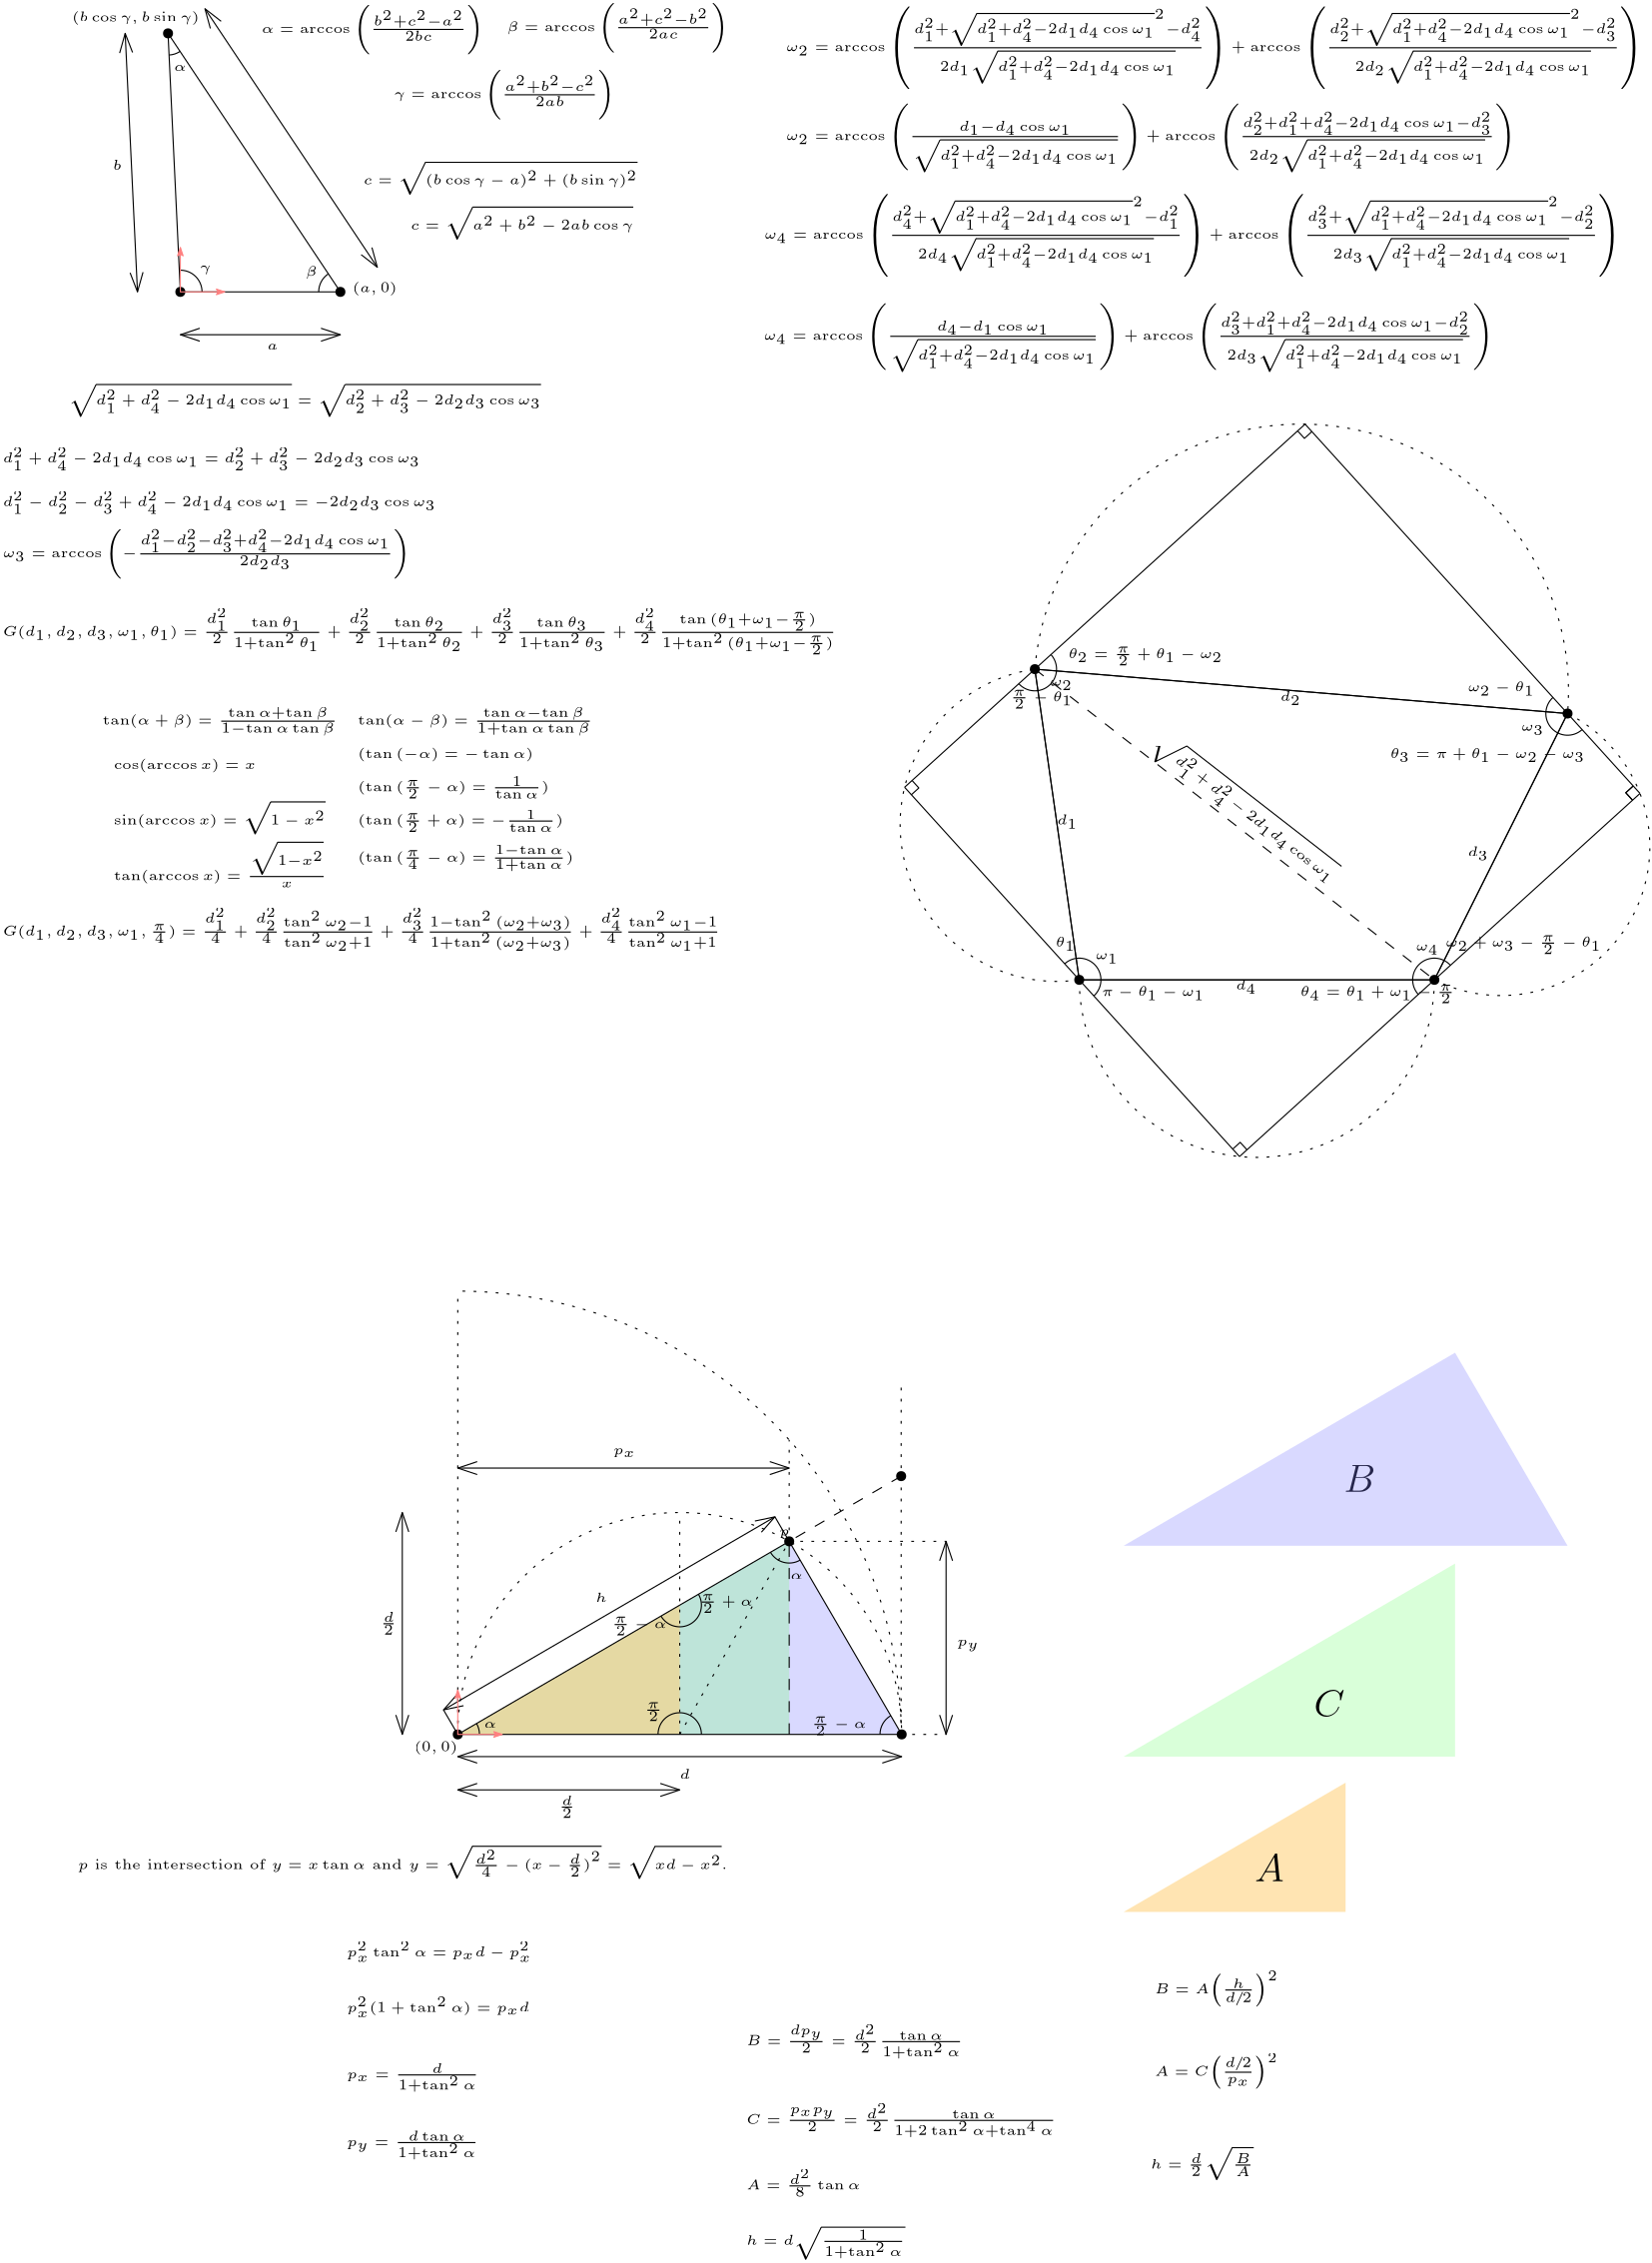 <?xml version="1.0"?>
<!DOCTYPE ipe SYSTEM "ipe.dtd">
<ipe version="70107" creator="Ipe 7.2.1">
<info created="D:20160811161617" modified="D:20160812010311"/>
<preamble>\usepackage{xfrac}</preamble>
<ipestyle name="basic">
<symbol name="arrow/arc(spx)">
<path stroke="sym-stroke" fill="sym-stroke" pen="sym-pen">
0 0 m
-1 0.333 l
-1 -0.333 l
h
</path>
</symbol>
<symbol name="arrow/farc(spx)">
<path stroke="sym-stroke" fill="white" pen="sym-pen">
0 0 m
-1 0.333 l
-1 -0.333 l
h
</path>
</symbol>
<symbol name="arrow/ptarc(spx)">
<path stroke="sym-stroke" fill="sym-stroke" pen="sym-pen">
0 0 m
-1 0.333 l
-0.8 0 l
-1 -0.333 l
h
</path>
</symbol>
<symbol name="arrow/fptarc(spx)">
<path stroke="sym-stroke" fill="white" pen="sym-pen">
0 0 m
-1 0.333 l
-0.8 0 l
-1 -0.333 l
h
</path>
</symbol>
<symbol name="mark/circle(sx)" transformations="translations">
<path fill="sym-stroke">
0.6 0 0 0.6 0 0 e
0.4 0 0 0.4 0 0 e
</path>
</symbol>
<symbol name="mark/disk(sx)" transformations="translations">
<path fill="sym-stroke">
0.6 0 0 0.6 0 0 e
</path>
</symbol>
<symbol name="mark/fdisk(sfx)" transformations="translations">
<group>
<path fill="sym-fill">
0.5 0 0 0.5 0 0 e
</path>
<path fill="sym-stroke" fillrule="eofill">
0.6 0 0 0.6 0 0 e
0.4 0 0 0.4 0 0 e
</path>
</group>
</symbol>
<symbol name="mark/box(sx)" transformations="translations">
<path fill="sym-stroke" fillrule="eofill">
-0.6 -0.6 m
0.6 -0.6 l
0.6 0.6 l
-0.6 0.6 l
h
-0.4 -0.4 m
0.4 -0.4 l
0.4 0.4 l
-0.4 0.4 l
h
</path>
</symbol>
<symbol name="mark/square(sx)" transformations="translations">
<path fill="sym-stroke">
-0.6 -0.6 m
0.6 -0.6 l
0.6 0.6 l
-0.6 0.6 l
h
</path>
</symbol>
<symbol name="mark/fsquare(sfx)" transformations="translations">
<group>
<path fill="sym-fill">
-0.5 -0.5 m
0.5 -0.5 l
0.5 0.5 l
-0.5 0.5 l
h
</path>
<path fill="sym-stroke" fillrule="eofill">
-0.6 -0.6 m
0.6 -0.6 l
0.6 0.6 l
-0.6 0.6 l
h
-0.4 -0.4 m
0.4 -0.4 l
0.4 0.4 l
-0.4 0.4 l
h
</path>
</group>
</symbol>
<symbol name="mark/cross(sx)" transformations="translations">
<group>
<path fill="sym-stroke">
-0.43 -0.57 m
0.57 0.43 l
0.43 0.57 l
-0.57 -0.43 l
h
</path>
<path fill="sym-stroke">
-0.43 0.57 m
0.57 -0.43 l
0.43 -0.57 l
-0.57 0.43 l
h
</path>
</group>
</symbol>
<symbol name="arrow/fnormal(spx)">
<path stroke="sym-stroke" fill="white" pen="sym-pen">
0 0 m
-1 0.333 l
-1 -0.333 l
h
</path>
</symbol>
<symbol name="arrow/pointed(spx)">
<path stroke="sym-stroke" fill="sym-stroke" pen="sym-pen">
0 0 m
-1 0.333 l
-0.8 0 l
-1 -0.333 l
h
</path>
</symbol>
<symbol name="arrow/fpointed(spx)">
<path stroke="sym-stroke" fill="white" pen="sym-pen">
0 0 m
-1 0.333 l
-0.8 0 l
-1 -0.333 l
h
</path>
</symbol>
<symbol name="arrow/linear(spx)">
<path stroke="sym-stroke" pen="sym-pen">
-1 0.333 m
0 0 l
-1 -0.333 l
</path>
</symbol>
<symbol name="arrow/fdouble(spx)">
<path stroke="sym-stroke" fill="white" pen="sym-pen">
0 0 m
-1 0.333 l
-1 -0.333 l
h
-1 0 m
-2 0.333 l
-2 -0.333 l
h
</path>
</symbol>
<symbol name="arrow/double(spx)">
<path stroke="sym-stroke" fill="sym-stroke" pen="sym-pen">
0 0 m
-1 0.333 l
-1 -0.333 l
h
-1 0 m
-2 0.333 l
-2 -0.333 l
h
</path>
</symbol>
<pen name="heavier" value="0.8"/>
<pen name="fat" value="1.2"/>
<pen name="ultrafat" value="2"/>
<symbolsize name="large" value="5"/>
<symbolsize name="small" value="2"/>
<symbolsize name="tiny" value="1.1"/>
<arrowsize name="large" value="10"/>
<arrowsize name="small" value="5"/>
<arrowsize name="tiny" value="3"/>
<color name="red" value="1 0.5 0.5"/>
<color name="green" value="0.5 1 0.5"/>
<color name="blue" value="0.5 0.5 1"/>
<color name="yellow" value="1 1 0.5"/>
<color name="orange" value="1 0.823 0.5"/>
<color name="gold" value="1 0.921 0.5"/>
<color name="dark grey" value="0.2"/>
<color name="light grey" value="0.8"/>
<dashstyle name="dashed" value="[4] 0"/>
<dashstyle name="dotted" value="[1 3] 0"/>
<dashstyle name="dash dotted" value="[4 2 1 2] 0"/>
<dashstyle name="dash dot dotted" value="[4 2 1 2 1 2] 0"/>
<textsize name="large" value="\large"/>
<textsize name="small" value="\small"/>
<textsize name="tiny" value="\tiny"/>
<textsize name="Large" value="\Large"/>
<textsize name="LARGE" value="\LARGE"/>
<textsize name="huge" value="\huge"/>
<textsize name="Huge" value="\Huge"/>
<textsize name="footnote" value="\footnotesize"/>
<textstyle name="center" begin="\begin{center}" end="\end{center}"/>
<textstyle name="itemize" begin="\begin{itemize}" end="\end{itemize}"/>
<textstyle name="item" begin="\begin{itemize}\item{}" end="\end{itemize}"/>
<gridsize name="4 pts" value="4"/>
<gridsize name="8 pts (~3 mm)" value="8"/>
<gridsize name="16 pts (~6 mm)" value="16"/>
<gridsize name="32 pts (~12 mm)" value="32"/>
<gridsize name="10 pts (~3.5 mm)" value="10"/>
<gridsize name="20 pts (~7 mm)" value="20"/>
<gridsize name="14 pts (~5 mm)" value="14"/>
<gridsize name="28 pts (~10 mm)" value="28"/>
<gridsize name="56 pts (~20 mm)" value="56"/>
<anglesize name="90 deg" value="90"/>
<anglesize name="60 deg" value="60"/>
<anglesize name="45 deg" value="45"/>
<anglesize name="30 deg" value="30"/>
<anglesize name="22.5 deg" value="22.5"/>
<tiling name="falling" angle="-60" step="4" width="1"/>
<tiling name="rising" angle="30" step="4" width="1"/>
</ipestyle>
<ipestyle name="transparency">
<opacity name="75%" value="0.75"/>
<opacity name="50%" value="0.5"/>
<opacity name="25%" value="0.25"/>
<opacity name="10%" value="0.1"/>
<opacity name="20%" value="0.2"/>
<opacity name="30%" value="0.3"/>
<opacity name="40%" value="0.4"/>
<opacity name="60%" value="0.6"/>
<opacity name="70%" value="0.7"/>
<opacity name="80%" value="0.8"/>
<opacity name="90%" value="0.9"/>
</ipestyle>
<page>
<layer name="sandbox"/>
<layer name="alpha"/>
<layer name="trA"/>
<layer name="trB"/>
<layer name="trC"/>
<layer name="axis"/>
<layer name="h"/>
<layer name="quadri"/>
<view layers="alpha trA trB trC axis h quadri" active="quadri"/>
<path layer="trB" matrix="1 0 0 1 -28 -152" fill="blue" opacity="30%">
192 368 m
311.458 437.592 l
352 368 l
h
</path>
<path layer="trC" matrix="1 0 0 1 -28 -152" fill="green" opacity="30%">
192 368 m
311.458 437.591 l
311.458 368 l
h
</path>
<path layer="trA" matrix="1 0 0 1 -28 -152" fill="orange" opacity="60%">
192 368 m
272 414.605 l
272 368 l
h
</path>
<path layer="quadri" matrix="1 0 0 1 164 -88" stroke="black">
163.488 642.734 m
166.179 645.174 l
163.739 647.865 l
</path>
<use matrix="1 0 0 1 212 -184" name="mark/disk(sx)" pos="160 784" size="normal" stroke="black"/>
<use matrix="1 0 0 1 212 -184" name="mark/disk(sx)" pos="352 768" size="normal" stroke="black"/>
<use matrix="1 0 0 1 212 -184" name="mark/disk(sx)" pos="304 672" size="normal" stroke="black"/>
<use matrix="1 0 0 1 212 -184" name="mark/disk(sx)" pos="176 672" size="normal" stroke="black"/>
<path matrix="1 0 0 1 212 -184" stroke="black">
160 784 m
352 768 l
304 672 l
176 672 l
160 784 l
</path>
<path matrix="1 0 0 1 212 -184" stroke="black" dash="dotted">
176 672 m
56.5685 0 0 -56.5685 168 728 160 784 a
</path>
<path matrix="1 0 0 1 212 -184" stroke="black" dash="dotted">
160 784 m
96.3328 0 0 -96.3328 256 776 352 768 a
</path>
<path matrix="1 0 0 1 212 -184" stroke="black" dash="dotted">
352 768 m
53.6656 0 0 -53.6656 328 720 304 672 a
</path>
<path matrix="1 0 0 1 212 -184" stroke="black" dash="dotted">
304 672 m
64 0 0 -64 240 672 176 672 a
</path>
<use layer="alpha" matrix="1 0 0 1 -28 -232" name="mark/disk(sx)" pos="192 448" size="normal" stroke="black"/>
<use matrix="1 0 0 1 -28 -232" name="mark/disk(sx)" pos="352 448" size="normal" stroke="black"/>
<path matrix="1 0 0 1 -28 -232" stroke="black" dash="dotted">
192 448 m
80 0 0 -80 272 448 352 448 a
</path>
<use matrix="1 0 0 1 -77.136 -199.797" name="mark/disk(sx)" pos="360.594 485.389" size="normal" stroke="black"/>
<path layer="quadri" matrix="1.91746 0 0 1.91745 16.246 -680.149" stroke="black">
161.048 645.425 m
224 576 l
</path>
<path matrix="0 2.07932 -2.07932 0 1667.09 222.556" stroke="black">
161.048 645.425 m
224 576 l
</path>
<path matrix="0 2.07928 -2.07933 0 1787.81 89.441" stroke="black">
161.048 645.425 m
224 576 l
</path>
<path matrix="1.91746 0 0 1.91745 160.602 -549.251" stroke="black">
161.048 645.425 m
224 576 l
</path>
<path layer="alpha" matrix="1 0 0 1 -28 -152" stroke="black">
192 368 m
352 368 l
</path>
<path matrix="1 0 0 1 -28 -152" stroke="black">
352 368 m
311.458 437.592 l
</path>
<path matrix="1 0 0 1 -28 -152" stroke="black">
311.458 437.592 m
192 368 l
</path>
<path matrix="0 0.43495 -1 0 651.458 132.49" stroke="black" dash="dashed">
192 368 m
352 368 l
</path>
<path matrix="0 0.5 -1 0 612 120" stroke="black" dash="dotted">
192 368 m
352 368 l
</path>
<path matrix="1 0 0 1 -28 -152" stroke="black">
198.758 371.937 m
7.82058 0 0 -7.82058 192 368 199.821 368 a
</path>
<path matrix="1 0 0 1 -28 -152" stroke="black">
344.179 368 m
7.82058 0 0 -7.82058 352 368 348.063 374.758 a
</path>
<path matrix="1 0 0 1 -28 -152" stroke="black">
315.395 430.834 m
7.82058 0 0 -7.82058 311.458 437.592 304.701 433.655 a
</path>
<text matrix="1 0 0 1 -26.3602 -149.644" transformations="translations" pos="199.821 368" stroke="black" type="label" width="4.55" height="2.145" depth="0" valign="baseline" size="tiny">$\alpha$</text>
<text matrix="1 0 0 1 91.527 -149.644" transformations="translations" pos="199.821 368" stroke="black" type="label" width="19.915" height="4.074" depth="2.65" valign="baseline" size="tiny">$\frac{\pi}{2} - \alpha$</text>
<path matrix="1 0 0 1 -28 -152" stroke="black" arrow="linear/normal" rarrow="linear/normal">
192 360 m
352 360 l
</path>
<text matrix="1 0 0 1 -28 -156" transformations="translations" pos="272 356" stroke="black" type="label" width="3.685" height="3.459" depth="0" valign="baseline" size="tiny">$d$</text>
<path matrix="0.5 0 0 1 68 -164" stroke="black" arrow="linear/normal" rarrow="linear/normal">
192 360 m
352 360 l
</path>
<text matrix="1 0 0 1 -71.685 -167.459" transformations="translations" pos="272 356" stroke="black" type="label" width="6.076" height="5.389" depth="2.65" valign="baseline" size="tiny">$\frac d2$</text>
<path matrix="1 0 0 1 -28 -152" stroke="black" dash="dotted">
272 368 m
311.458 437.592 l
</path>
<path matrix="1 0 0 1 -28 -152" stroke="black">
264.179 368 m
7.82058 0 0 -7.82058 272 368 279.821 368 a
</path>
<text matrix="1 0 0 1 -73.0886 -202.753" transformations="translations" pos="304.235 426.243" stroke="black" type="label" width="6.71" height="4.074" depth="2.65" valign="baseline" size="tiny">$\frac{\pi}{2}$</text>
<path matrix="1 0 0 1 -28 -152" stroke="black">
265.242 410.668 m
7.82058 0 0 7.82058 272 414.605 278.758 418.542 a
</path>
<text matrix="1 0 0 1 19.527 -113.644" transformations="translations" pos="199.821 368" stroke="black" type="label" width="19.915" height="4.074" depth="2.65" valign="baseline" size="tiny">$\frac{\pi}{2} - \alpha$</text>
<path matrix="0 0.5 -1 0 504 120" stroke="black" arrow="linear/normal" rarrow="linear/normal">
192 360 m
352 360 l
</path>
<text matrix="1 0 0 1 -136 -101.35" transformations="translations" pos="272 356" stroke="black" type="label" width="6.076" height="5.389" depth="2.65" valign="baseline" size="tiny">$\frac d2$</text>
<path matrix="0 0.43495 -1 0 708 132.49" stroke="black" arrow="linear/normal" rarrow="linear/normal">
192 368 m
352 368 l
</path>
<text matrix="1 0 0 1 -28 -152" transformations="translations" pos="372 400" stroke="black" type="label" width="8.001" height="2.15" depth="1.96" valign="baseline" size="tiny">$p_y$</text>
<path matrix="0.35339 0 0 1 215.607 -82.4076" stroke="black" dash="dotted">
192 368 m
352 368 l
</path>
<path matrix="0.101201 0 0 -0.00092447 304.377 216.341" stroke="black" dash="dotted">
192 368 m
352 368 l
</path>
<path matrix="0.746614 0 0 1 20.65 -48" stroke="black" arrow="linear/normal" rarrow="linear/normal">
192 360 m
352 360 l
</path>
<path matrix="0 0.228517 -1 0 651.458 241.716" stroke="black" dash="dotted">
192 368 m
352 368 l
</path>
<path matrix="0 0.998802 -1 0 532 24.2294" stroke="black" dash="dotted">
192 368 m
352 368 l
</path>
<text matrix="1 0 0 1 -152 -83.01" transformations="translations" pos="372 400" stroke="black" type="label" width="8.126" height="2.151" depth="0.99" valign="baseline" size="tiny">$p_x$</text>
<text matrix="1 0 0 1 50.9365 -105.532" transformations="translations" pos="199.821 368" stroke="black" type="label" width="19.639" height="4.074" depth="2.65" valign="baseline" size="tiny">$\frac{\pi}{2} + \alpha$</text>
<text matrix="1 0 0 1 84.044 -96.0985" transformations="translations" pos="199.821 368" stroke="black" type="label" width="4.55" height="2.145" depth="0" valign="baseline" size="tiny">$\alpha$</text>
<path matrix="0 0.799999 -1 0 691.808 62.4" stroke="black" dash="dotted">
192 368 m
352 368 l
</path>
<path matrix="0.337772 0 0 0.337772 218.606 161.291" stroke="black" dash="dashed">
311.458 437.592 m
192 368 l
</path>
<use matrix="1 0 0 1 -28 -152" name="mark/disk(sx)" pos="351.808 461.097" size="normal" stroke="black"/>
<text matrix="1 0 0 1 -31.685 -149.847" transformations="translations" pos="311.458 437.592" stroke="black" type="label" width="3.685" height="2.153" depth="0.96" valign="baseline" size="tiny">$p$</text>
<text matrix="1 0 0 1 -344.937 -280.53" transformations="translations" pos="372 448" stroke="black" type="label" width="234.07" height="8.799" depth="3.61" valign="baseline" size="tiny">$p$ is the intersection of $y = x \tan{\alpha}$ and $y = \sqrt{\frac{d^2}{4} - {(x-\frac{d}{2})}^2} = \sqrt{xd -x^2}$.</text>
<text matrix="1 0 0 1 -28 -152" transformations="translations" pos="152 288" stroke="black" type="label" width="66.621" height="5.223" depth="1.99" valign="baseline" size="tiny">$p_x^2 \tan^2 \alpha = p_x d - p_x^2$</text>
<text matrix="1 0 0 1 -28 -152" transformations="translations" pos="152 268" stroke="black" type="label" width="65.782" height="5.223" depth="1.99" valign="baseline" size="tiny">$p_x^2 (1 + \tan^2 \alpha) = p_x d$</text>
<text matrix="1 0 0 1 -28 -152" transformations="translations" pos="152 244" stroke="black" type="label" width="47.706" height="5.389" depth="4.86" valign="baseline" size="tiny">$p_x = \frac{d}{1+\tan^2 \alpha}$</text>
<text matrix="1 0 0 1 -32 -148.39" transformations="translations" pos="156 216" stroke="black" type="label" width="47.58" height="5.389" depth="4.86" valign="baseline" size="tiny">$p_y = \frac{d \tan \alpha}{1+\tan^2 \alpha}$</text>
<text layer="trB" matrix="1 0 0 1 -28 -152" transformations="translations" pos="296 256" stroke="black" type="label" width="78.212" height="7.267" depth="4.86" valign="baseline" size="tiny">$B = \frac{d p_y}{2} = \frac{d^2}{2} \frac{\tan \alpha}{1+\tan^2 \alpha}$</text>
<text layer="trC" matrix="1 0 0 1 -28 -180.39" transformations="translations" pos="296 256" stroke="black" type="label" width="111.773" height="7.15" depth="4.86" valign="baseline" size="tiny">$C = \frac{p_x p_y}{2} = \frac{d^2}{2} \frac{\tan \alpha}{1+2\tan^2 \alpha+\tan^4 \alpha}$</text>
<path layer="quadri" matrix="1 0 0 1 164 -88" stroke="black">
218.747 581.794 m
7.82058 0 0 -7.82058 224 576 229.253 570.207 a
</path>
<path matrix="-1 0 0 -1 787.998 1160" stroke="black">
218.747 581.794 m
7.82058 0 0 -7.82058 224 576 229.253 570.207 a
</path>
<path matrix="0 1 -1 0 1092 264" stroke="black">
218.747 581.794 m
7.82058 0 0 -7.82058 224 576 229.253 570.207 a
</path>
<path matrix="1 0 0 1 212 -184" stroke="black">
160 784 m
352 768 l
304 672 l
176 672 l
160 784 l
</path>
<path matrix="0 -1 1 0 -204 824" stroke="black">
218.747 581.794 m
7.82058 0 0 -7.82058 224 576 229.253 570.207 a
</path>
<text matrix="1 0 0 1 179.629 132" transformations="translations" pos="199.821 368" stroke="black" type="label" width="7.261" height="3.464" depth="1.49" valign="baseline" size="tiny">$\theta_1$</text>
<text matrix="1 0 0 1 164 -88" transformations="translations" pos="216 632" stroke="black" type="label" width="7.573" height="3.464" depth="1.49" valign="baseline" size="tiny">$d_1$</text>
<text matrix="1 0 0 1 244.427 -43.464" transformations="translations" pos="216 632" stroke="black" type="label" width="7.573" height="3.464" depth="1.49" valign="baseline" size="tiny">$d_2$</text>
<text matrix="1 0 0 1 312 -99.464" transformations="translations" pos="216 632" stroke="black" type="label" width="7.573" height="3.464" depth="1.49" valign="baseline" size="tiny">$d_3$</text>
<text matrix="1 0 0 1 228.427 -147.464" transformations="translations" pos="216 632" stroke="black" type="label" width="7.573" height="3.464" depth="1.49" valign="baseline" size="tiny">$d_4$</text>
<path matrix="0 -1 1 0 -176.02 849.367" stroke="black">
163.488 642.734 m
166.179 645.174 l
163.739 647.865 l
</path>
<path matrix="0 1 -1 0 1091.18 263.257" stroke="black">
163.488 642.734 m
166.179 645.174 l
163.739 647.865 l
</path>
<path matrix="-1 0 0 -1 751.161 1200.63" stroke="black">
163.488 642.734 m
166.179 645.174 l
163.739 647.865 l
</path>
<path matrix="-1 0 0 -1 751.161 1200.63" stroke="black">
163.488 642.734 m
166.179 645.174 l
163.739 647.865 l
</path>
<text matrix="1 0 0 1 163.233 220.424" transformations="translations" pos="199.821 368" stroke="black" type="label" width="22.627" height="4.074" depth="2.65" valign="baseline" size="tiny">$\frac{\pi}{2} - \theta_1$</text>
<text matrix="1 0 0 1 164 -85.851" transformations="translations" pos="229.789 581.259" stroke="black" type="label" width="8.303" height="2.149" depth="1.49" valign="baseline" size="tiny">$\omega_1$</text>
<text matrix="1 0 0 1 166.857 -88" transformations="translations" pos="229.253 570.207" stroke="black" type="label" width="37.195" height="3.464" depth="1.49" valign="baseline" size="tiny">$\pi - \theta_1 - \omega_1$</text>
<text matrix="1 0 0 1 238.398 -88.0003" transformations="translations" pos="229.253 570.207" stroke="black" type="label" width="55.765" height="4.074" depth="2.65" valign="baseline" size="tiny">$\theta_4 = \theta_1 + \omega_1 - \frac{\pi}{2}$</text>
<path matrix="1 0 0 1 164 -88" stroke="black" dash="dashed">
208 688 m
352.001 576 l
</path>
<text layer="trB" matrix="1 0 0 1 243.419 -76.5267" transformations="translations" pos="240 380" stroke="black" type="label" width="11.395" height="9.803" depth="0" valign="baseline" size="Large">$B$</text>
<path matrix="1 0 0 1 212 -84" fill="blue" opacity="30%">
192 368 m
311.458 437.592 l
352 368 l
h
</path>
<path layer="trC" matrix="1 0 0 1 212 -160" fill="green" opacity="30%">
192 368 m
311.458 437.591 l
311.458 368 l
h
</path>
<path layer="trA" matrix="1 0 0 1 212 -216" fill="orange" opacity="60%">
192 368 m
272 414.605 l
272 368 l
h
</path>
<text matrix="1 0 0 1 211.233 -216.891" transformations="translations" pos="240 380" stroke="black" type="label" width="10.53" height="9.803" depth="0" valign="baseline" size="Large">$A$</text>
<text layer="trC" matrix="1 0 0 1 232.554 -157.643" transformations="translations" pos="240 380" stroke="black" type="label" width="11.08" height="9.803" depth="0" valign="baseline" size="Large">$C$</text>
<text layer="trA" matrix="1 0 0 1 175.146 -287.029" transformations="translations" pos="240 380" stroke="black" type="label" width="44.587" height="7.972" depth="4.73" valign="baseline" size="tiny">$A = C {\left(\frac{\sfrac{d}{2}}{p_x}\right)}^2$</text>
<text layer="alpha" matrix="1 0 0 1 -34.4277 -154.269" transformations="translations" pos="182.677 364.254" stroke="black" type="label" width="15.682" height="3.741" depth="1.24" valign="baseline" size="tiny">$(0,0)$</text>
<path layer="h" matrix="1 0 0 1 -33.1485 -143.162" stroke="black" arrow="linear/normal" rarrow="linear/normal">
311.458 437.592 m
192 368 l
</path>
<text matrix="1 0 0 1 -38.0534 -151.102" transformations="translations" pos="251.729 414.796" stroke="black" type="label" width="4.122" height="3.459" depth="0" valign="baseline" size="tiny">$h$</text>
<path matrix="1 0 0 1 -28 -152" stroke="black">
192 368 m
186.852 376.838 l
</path>
<path matrix="1 0 0 1 91.458 -82.4084" stroke="black">
192 368 m
186.852 376.838 l
</path>
<text matrix="1 0 0 1 -1.8692 -148.658" transformations="translations" pos="415.621 208.162" stroke="black" type="label" width="37.144" height="8.114" depth="4.24" valign="baseline" size="tiny">$h = \frac{d}{2}\sqrt{\frac{B}{A}}$</text>
<text layer="trA" matrix="1 0 0 1 239.13 -361.385" transformations="translations" pos="176 484" stroke="black" type="label" width="44.685" height="7.972" depth="4.73" valign="baseline" size="tiny">$B = A {\left(\frac{h}{\sfrac{d}{2}}\right)}^2$</text>
<path layer="axis" matrix="1 0 0 1 -28 -152" stroke="red" arrow="pointed/tiny" rarrow="pointed/tiny">
192 384 m
192 368 l
208 367.999 l
</path>
<use layer="alpha" matrix="-0.554693 0.832055 -0.832055 -0.554693 765.144 1126.5" name="mark/disk(sx)" pos="32 752" size="normal" stroke="black"/>
<use matrix="-0.554693 0.832055 -0.832055 -0.554693 765.144 1126.5" name="mark/disk(sx)" pos="64 800" size="normal" stroke="black"/>
<use matrix="-0.554693 0.832055 -0.832055 -0.554693 765.144 1126.5" name="mark/disk(sx)" pos="144 752" size="normal" stroke="black"/>
<path matrix="-0.554693 0.832055 -0.832055 -0.554693 765.144 1126.5" stroke="black">
59.6619 793.493 m
7.82058 0 0 7.82058 64 800 70.7061 795.976 a
</path>
<text matrix="-0.554693 0.832055 -0.832055 -0.554693 765.812 1129.25" transformations="translations" pos="64.3268 792.186" stroke="black" type="label" width="4.066" height="2.153" depth="0.96" valign="baseline" size="tiny">$\gamma$</text>
<text matrix="-0.554693 0.832055 -0.832055 -0.554693 765.823 1111.92" transformations="translations" pos="41.7884 777.989" stroke="black" type="label" width="3.858" height="2.145" depth="0" valign="baseline" size="tiny">$a$</text>
<text matrix="-0.554693 0.832055 -0.832055 -0.554693 750.055 1120.88" transformations="translations" pos="110.381 780.121" stroke="black" type="label" width="3.155" height="3.459" depth="0" valign="baseline" size="tiny">$b$</text>
<path matrix="-0.554693 0.832055 -0.832055 -0.554693 778.457 1135.38" stroke="black" arrow="linear/normal" rarrow="linear/normal">
32 752 m
144 752 l
</path>
<text matrix="-0.554693 0.832055 -0.832055 -0.554693 782.316 1108.68" transformations="translations" pos="84 728" stroke="black" type="label" width="98.828" height="8.544" depth="3.81" valign="baseline" size="tiny">$c = \sqrt{{(b \cos \gamma - a)}^2+{(b \sin \gamma)}^2}$</text>
<path matrix="-0.554693 0.832055 -0.832055 -0.554693 765.144 1126.5" stroke="black">
32 752 m
64 800 l
144 752 l
32 752 l
</path>
<path matrix="0.554693 -0.832055 0.832055 0.554693 -579.456 330.051" stroke="black" arrow="linear/normal" rarrow="linear/normal">
32 752 m
64 800 l
</path>
<path matrix="-0.554693 0.832055 -0.832055 -0.554693 749.698 1126.5" stroke="black" arrow="linear/normal" rarrow="linear/normal">
64 800 m
144 752 l
</path>
<text transformations="translations" pos="125.983 735.871" stroke="black" type="label" width="16.15" height="3.741" depth="1.24" valign="baseline" size="tiny">$(a,0)$</text>
<path matrix="1 0 0 1 -128 368" stroke="red" arrow="pointed/tiny" rarrow="pointed/tiny">
192 384 m
192 368 l
208 367.999 l
</path>
<text matrix="1 0 0 1 -24.6715 1.01773" transformations="translations" pos="49.5891 832.465" stroke="black" type="label" width="45.876" height="3.741" depth="1.24" valign="baseline" size="tiny">$(b \cos \gamma, b \sin \gamma)$</text>
<text matrix="1 0 0 1 38.7701 -47.7172" transformations="translations" pos="108.196 806.199" stroke="black" type="label" width="80.297" height="8.684" depth="3.67" valign="baseline" size="tiny">$c = \sqrt{a^2 + b^2 - 2ab \cos \gamma}$</text>
<text layer="quadri" matrix="0.789354 -0.613938 0.613938 0.789354 -165.837 2.81484" pos="108.196 806.199" stroke="black" type="label" width="80.595" height="7.744" depth="4.61" valign="baseline" size="tiny">$\sqrt{d_1^2 + d_4^2 - 2 d_1 d_4 \cos \omega_1}$</text>
<text layer="alpha" matrix="1 0 0 1 -41.5536 69.8531" transformations="translations" pos="65.1762 625.601" stroke="black" type="label" width="170.383" height="7.744" depth="4.61" valign="baseline" size="tiny">$\sqrt{d_1^2 + d_4^2 - 2 d_1 d_4 \cos \omega_1} = \sqrt{d_2^2+d_3^2-2d_2d_3\cos \omega_3}$</text>
<text matrix="1 0 0 1 -65.1762 48.8846" transformations="translations" pos="65.1762 625.601" stroke="black" type="label" width="150.458" height="5.224" depth="2.79" valign="baseline" size="tiny">$d_1^2 + d_4^2 - 2 d_1 d_4 \cos \omega_1 = d_2^2+d_3^2-2d_2d_3\cos \omega_3$</text>
<text layer="quadri" matrix="1 0 0 1 317.528 -3.48428" transformations="translations" pos="229.789 581.259" stroke="black" type="label" width="8.303" height="2.149" depth="1.49" valign="baseline" size="tiny">$\omega_3$</text>
<text layer="alpha" matrix="1 0 0 1 -65.1762 33.1886" transformations="translations" pos="65.1762 625.601" stroke="black" type="label" width="156.131" height="5.224" depth="2.79" valign="baseline" size="tiny">$d_1^2 - d_2^2 - d_3^2 + d_4^2 - 2 d_1 d_4 \cos \omega_1 = -2d_2d_3\cos \omega_3$</text>
<text matrix="1 0 0 1 -65.1762 14.709" transformations="translations" pos="65.1762 625.601" stroke="black" type="label" width="146.759" height="10.203" depth="7.73" valign="baseline" size="tiny">$\omega_3 = \arccos{\left(-\frac{d_1^2 - d_2^2 - d_3^2 + d_4^2 - 2 d_1 d_4 \cos \omega_1}{2d_2d_3}\right)}$</text>
<text matrix="1 0 0 1 32.8271 -0.388414" transformations="translations" pos="108.196 806.199" stroke="black" type="label" width="79.502" height="10.203" depth="7.73" valign="baseline" size="tiny">$ \gamma = \arccos{\left(\frac{a^2 +  b^2 - c^2}{2ab}\right)}$</text>
<text layer="quadri" matrix="1 0 0 1 147.589 12.729" transformations="translations" pos="229.789 581.259" stroke="black" type="label" width="8.303" height="2.149" depth="1.49" valign="baseline" size="tiny">$\omega_2$</text>
<text matrix="1 0 0 1 279.483 -82.666" transformations="translations" pos="229.789 581.259" stroke="black" type="label" width="8.303" height="2.149" depth="1.49" valign="baseline" size="tiny">$\omega_4$</text>
<text layer="alpha" matrix="1 0 0 1 0 16.8645" transformations="translations" pos="282.326 805.896" stroke="black" type="label" width="308.504" height="16.178" depth="13.71" valign="baseline" size="tiny">$\omega_2 = \arccos{\left(\frac{d_1^2 +  {\sqrt{d_1^2 + d_4^2 - 2 d_1 d_4 \cos \omega_1}}^2 - d_4^2}{2d_1 \sqrt{d_1^2 + d_4^2 - 2 d_1 d_4 \cos \omega_1}}\right)} + \arccos{\left(\frac{d_2^2 +  {\sqrt{d_1^2 + d_4^2 - 2 d_1 d_4 \cos \omega_1}}^2 - d_3^2}{2d_2{\sqrt{d_1^2 + d_4^2 - 2 d_1 d_4 \cos \omega_1}}}\right)}$</text>
<path layer="sandbox" matrix="1 0 0 1 -4.4368 93.1897" stroke="black">
7.82058 0 0 7.82058 64 736 e
</path>
<path layer="alpha" stroke="black">
113.868 736 m
7.82058 0 0 -7.82058 121.689 736 117.351 742.507 a
</path>
<path stroke="black">
59.9351 821.378 m
7.82058 0 0 7.82058 59.5632 829.19 63.9012 822.683 a
</path>
<text matrix="1 0 0 1 -1.42269 0.355672" transformations="translations" pos="63.0692 815.334" stroke="black" type="label" width="4.55" height="2.145" depth="0" valign="baseline" size="tiny">$\alpha$</text>
<text matrix="1 0 0 1 1.06702 2.66754" transformations="translations" pos="108.062 739.043" stroke="black" type="label" width="4.194" height="3.468" depth="0.96" valign="baseline" size="tiny">$\beta$</text>
<text matrix="1 0 0 1 -14.9759 23.1711" transformations="translations" pos="108.196 806.199" stroke="black" type="label" width="79.985" height="10.203" depth="7.73" valign="baseline" size="tiny">$ \alpha = \arccos{\left(\frac{b^2 +  c^2 - a^2}{2bc}\right)}$</text>
<text matrix="1 0 0 1 73.6018 23.8121" transformations="translations" pos="108.196 806.199" stroke="black" type="label" width="79.63" height="10.203" depth="7.73" valign="baseline" size="tiny">$\beta = \arccos{\left(\frac{a^2 +  c^2 - b^2}{2ac}\right)}$</text>
<text matrix="1 0 0 1 -0.00044456 -15.1434" transformations="translations" pos="282.326 805.896" stroke="black" type="label" width="262.889" height="13.187" depth="11.72" valign="baseline" size="tiny">$\omega_2 = \arccos{\left(\frac{d_1 - d_4 \cos \omega_1 }{\sqrt{d_1^2 + d_4^2 - 2 d_1 d_4 \cos \omega_1}}\right)} + \arccos{\left(\frac{d_2^2 +  d_1^2 + d_4^2 - 2 d_1 d_4 \cos \omega_1 - d_3^2}{2d_2{\sqrt{d_1^2 + d_4^2 - 2 d_1 d_4 \cos \omega_1}}}\right)}$</text>
<text matrix="1 0 0 1 -7.86104 -50.7501" transformations="translations" pos="282.326 805.896" stroke="black" type="label" width="308.504" height="16.178" depth="13.71" valign="baseline" size="tiny">$\omega_4 = \arccos{\left(\frac{d_4^2 +  {\sqrt{d_1^2 + d_4^2 - 2 d_1 d_4 \cos \omega_1}}^2 - d_1^2}{2d_4 \sqrt{d_1^2 + d_4^2 - 2 d_1 d_4 \cos \omega_1}}\right)} + \arccos{\left(\frac{d_3^2 +  {\sqrt{d_1^2 + d_4^2 - 2 d_1 d_4 \cos \omega_1}}^2 - d_2^2}{2d_3{\sqrt{d_1^2 + d_4^2 - 2 d_1 d_4 \cos \omega_1}}}\right)}$</text>
<text layer="quadri" matrix="1 0 0 1 -8.00044 -87.1434" transformations="translations" pos="282.326 805.896" stroke="black" type="label" width="262.889" height="13.187" depth="11.72" valign="baseline" size="tiny">$\omega_4 = \arccos{\left(\frac{d_4 - d_1 \cos \omega_1 }{\sqrt{d_1^2 + d_4^2 - 2 d_1 d_4 \cos \omega_1}}\right)} + \arccos{\left(\frac{d_3^2 +  d_1^2 + d_4^2 - 2 d_1 d_4 \cos \omega_1 - d_2^2}{2d_3{\sqrt{d_1^2 + d_4^2 - 2 d_1 d_4 \cos \omega_1}}}\right)}$</text>
<text matrix="1 0 0 1 -296 356" transformations="translations" pos="296 256" stroke="black" type="label" width="300.503" height="9.856" depth="6.68" valign="baseline" size="tiny">$G(d_1,d_2,d_3,\omega_1,\theta_1) =
\frac{d_1^2}{2}  \frac{\tan \theta_1}{1+\tan^2 \theta_1} +
\frac{d_2^2}{2}  \frac{\tan \theta_2}{1+\tan^2 \theta_2} +
\frac{d_3^2}{2}  \frac{\tan \theta_3}{1+\tan^2 \theta_3} +
\frac{d_4^2}{2}  \frac{\tan {(\theta_1 + \omega_1 - \frac{\pi}{2})}}{1+\tan^2 {(\theta_1 + \omega_1 - \frac{\pi}{2})}}$</text>
<text matrix="1 0 0 1 0 8" transformations="translations" pos="40 516" stroke="black" type="label" width="76.853" height="14.196" depth="2.65" valign="baseline" size="tiny">$\tan(\arccos x) = \frac{\sqrt{1-x^2}}{x}$</text>
<text matrix="1 0 0 1 0 28" transformations="translations" pos="40 516" stroke="black" type="label" width="76.372" height="8.744" depth="3.61" valign="baseline" size="tiny">$\sin(\arccos x) =\sqrt{1-x^2}$</text>
<text matrix="1 0 0 1 0 48" transformations="translations" pos="40 516" stroke="black" type="label" width="51.167" height="3.741" depth="1.24" valign="baseline" size="tiny">$\cos(\arccos x) = x$</text>
<text transformations="translations" pos="36 580" stroke="black" type="label" width="84.775" height="6.271" depth="3.78" valign="baseline" size="tiny">$\tan(\alpha + \beta) = \frac{\tan \alpha + \tan \beta}{1 - \tan \alpha \tan \beta}$</text>
<text matrix="1 0 0 1 -64 -4" transformations="translations" pos="564 572" stroke="black" type="label" width="70.333" height="3.464" depth="1.49" valign="baseline" size="tiny">$\theta_3 = \pi + \theta_1 - \omega_2 - \omega_3$</text>
<text matrix="1 0 0 1 92 0" transformations="translations" pos="36 580" stroke="black" type="label" width="84.775" height="6.271" depth="3.78" valign="baseline" size="tiny">$\tan(\alpha - \beta) = \frac{\tan \alpha - \tan \beta}{1 + \tan \alpha \tan \beta}$</text>
<text matrix="1 0 0 1 -48 12" transformations="translations" pos="176 556" stroke="black" type="label" width="63.195" height="3.741" depth="1.24" valign="baseline" size="tiny">$(\tan{(-\alpha)} = -\tan{\alpha})$</text>
<text matrix="1 0 0 1 -296 248" transformations="translations" pos="296 256" stroke="black" type="label" width="258.706" height="9.851" depth="5.53" valign="baseline" size="tiny">$G(d_1,d_2,d_3,\omega_1,\frac{\pi}{4}) =
\frac{d_1^2}{4}  +
\frac{d_2^2}{4} \frac{\tan^2 \omega_2 - 1}{\tan^2 \omega_2 + 1} +
\frac{d_3^2}{4}  \frac{1-\tan^2{(\omega_2 + \omega_3)}}{1+\tan^2{(\omega_2 + \omega_3)}} +
\frac{d_4^2}{4}  \frac{\tan^2 \omega_1 - 1}{\tan^2 \omega_1 +  1}$</text>
<text transformations="translations" pos="384 604" stroke="black" type="label" width="55.765" height="4.074" depth="2.65" valign="baseline" size="tiny">$\theta_2 = \frac{\pi}{2} + \theta_1 - \omega_2$</text>
<text matrix="1 0 0 1 -8 0" transformations="translations" pos="536 592" stroke="black" type="label" width="24.22" height="3.464" depth="1.49" valign="baseline" size="tiny">$\omega_2 - \theta_1$</text>
<text matrix="1 0 0 1 -44 -72" transformations="translations" pos="564 572" stroke="black" type="label" width="56.269" height="4.074" depth="2.65" valign="baseline" size="tiny">$\omega_2 +\omega_3 - \frac{\pi}{2} - \theta_1$</text>
<path stroke="black" dash="dotted">
323.808 216.33 m
159.808 0 0 159.808 164 215.999 164 375.808 a
</path>
<text layer="trA" matrix="1 0 0 1 28 -328" transformations="translations" pos="240 380" stroke="black" type="label" width="41.138" height="7.15" depth="2.65" valign="baseline" size="tiny">$A = \frac{d^2}{8} \tan \alpha$</text>
<text layer="h" matrix="1 0 0 1 -147.621 -176.162" transformations="translations" pos="415.621 208.162" stroke="black" type="label" width="57.349" height="6.964" depth="5.39" valign="baseline" size="tiny">$h = d\sqrt{\frac{1}{1+\tan^2 \alpha}}$</text>
<text layer="quadri" matrix="1 0 0 1 -48 0" transformations="translations" pos="176 556" stroke="black" type="label" width="68.936" height="5.14" depth="2.65" valign="baseline" size="tiny">$(\tan{(\frac{\pi}{2}-\alpha)} = \frac{1}{\tan{\alpha}})$</text>
<text matrix="1 0 0 1 -48 -12" transformations="translations" pos="176 556" stroke="black" type="label" width="74.056" height="5.14" depth="2.65" valign="baseline" size="tiny">$(\tan{(\frac{\pi}{2}+\alpha)} = -\frac{1}{\tan{\alpha}})$</text>
<text matrix="1 0 0 1 -48 -25.35" transformations="translations" pos="176 556" stroke="black" type="label" width="77.723" height="5.998" depth="3.5" valign="baseline" size="tiny">$(\tan{(\frac{\pi}{4}-\alpha)} = \frac{1-\tan \alpha}{1+\tan{\alpha}})$</text>
</page>
</ipe>
